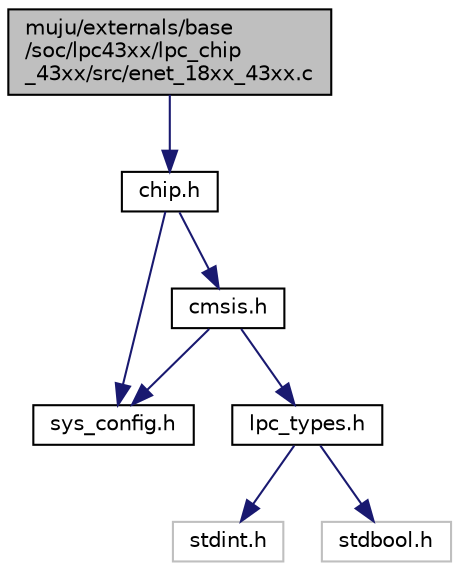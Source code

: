 digraph "muju/externals/base/soc/lpc43xx/lpc_chip_43xx/src/enet_18xx_43xx.c"
{
  edge [fontname="Helvetica",fontsize="10",labelfontname="Helvetica",labelfontsize="10"];
  node [fontname="Helvetica",fontsize="10",shape=record];
  Node0 [label="muju/externals/base\l/soc/lpc43xx/lpc_chip\l_43xx/src/enet_18xx_43xx.c",height=0.2,width=0.4,color="black", fillcolor="grey75", style="filled", fontcolor="black"];
  Node0 -> Node1 [color="midnightblue",fontsize="10",style="solid"];
  Node1 [label="chip.h",height=0.2,width=0.4,color="black", fillcolor="white", style="filled",URL="$chip_8h.html"];
  Node1 -> Node2 [color="midnightblue",fontsize="10",style="solid"];
  Node2 [label="sys_config.h",height=0.2,width=0.4,color="black", fillcolor="white", style="filled",URL="$sys__config_8h.html"];
  Node1 -> Node3 [color="midnightblue",fontsize="10",style="solid"];
  Node3 [label="cmsis.h",height=0.2,width=0.4,color="black", fillcolor="white", style="filled",URL="$cmsis_8h.html"];
  Node3 -> Node4 [color="midnightblue",fontsize="10",style="solid"];
  Node4 [label="lpc_types.h",height=0.2,width=0.4,color="black", fillcolor="white", style="filled",URL="$lpc__types_8h.html"];
  Node4 -> Node5 [color="midnightblue",fontsize="10",style="solid"];
  Node5 [label="stdint.h",height=0.2,width=0.4,color="grey75", fillcolor="white", style="filled"];
  Node4 -> Node6 [color="midnightblue",fontsize="10",style="solid"];
  Node6 [label="stdbool.h",height=0.2,width=0.4,color="grey75", fillcolor="white", style="filled"];
  Node3 -> Node2 [color="midnightblue",fontsize="10",style="solid"];
}
